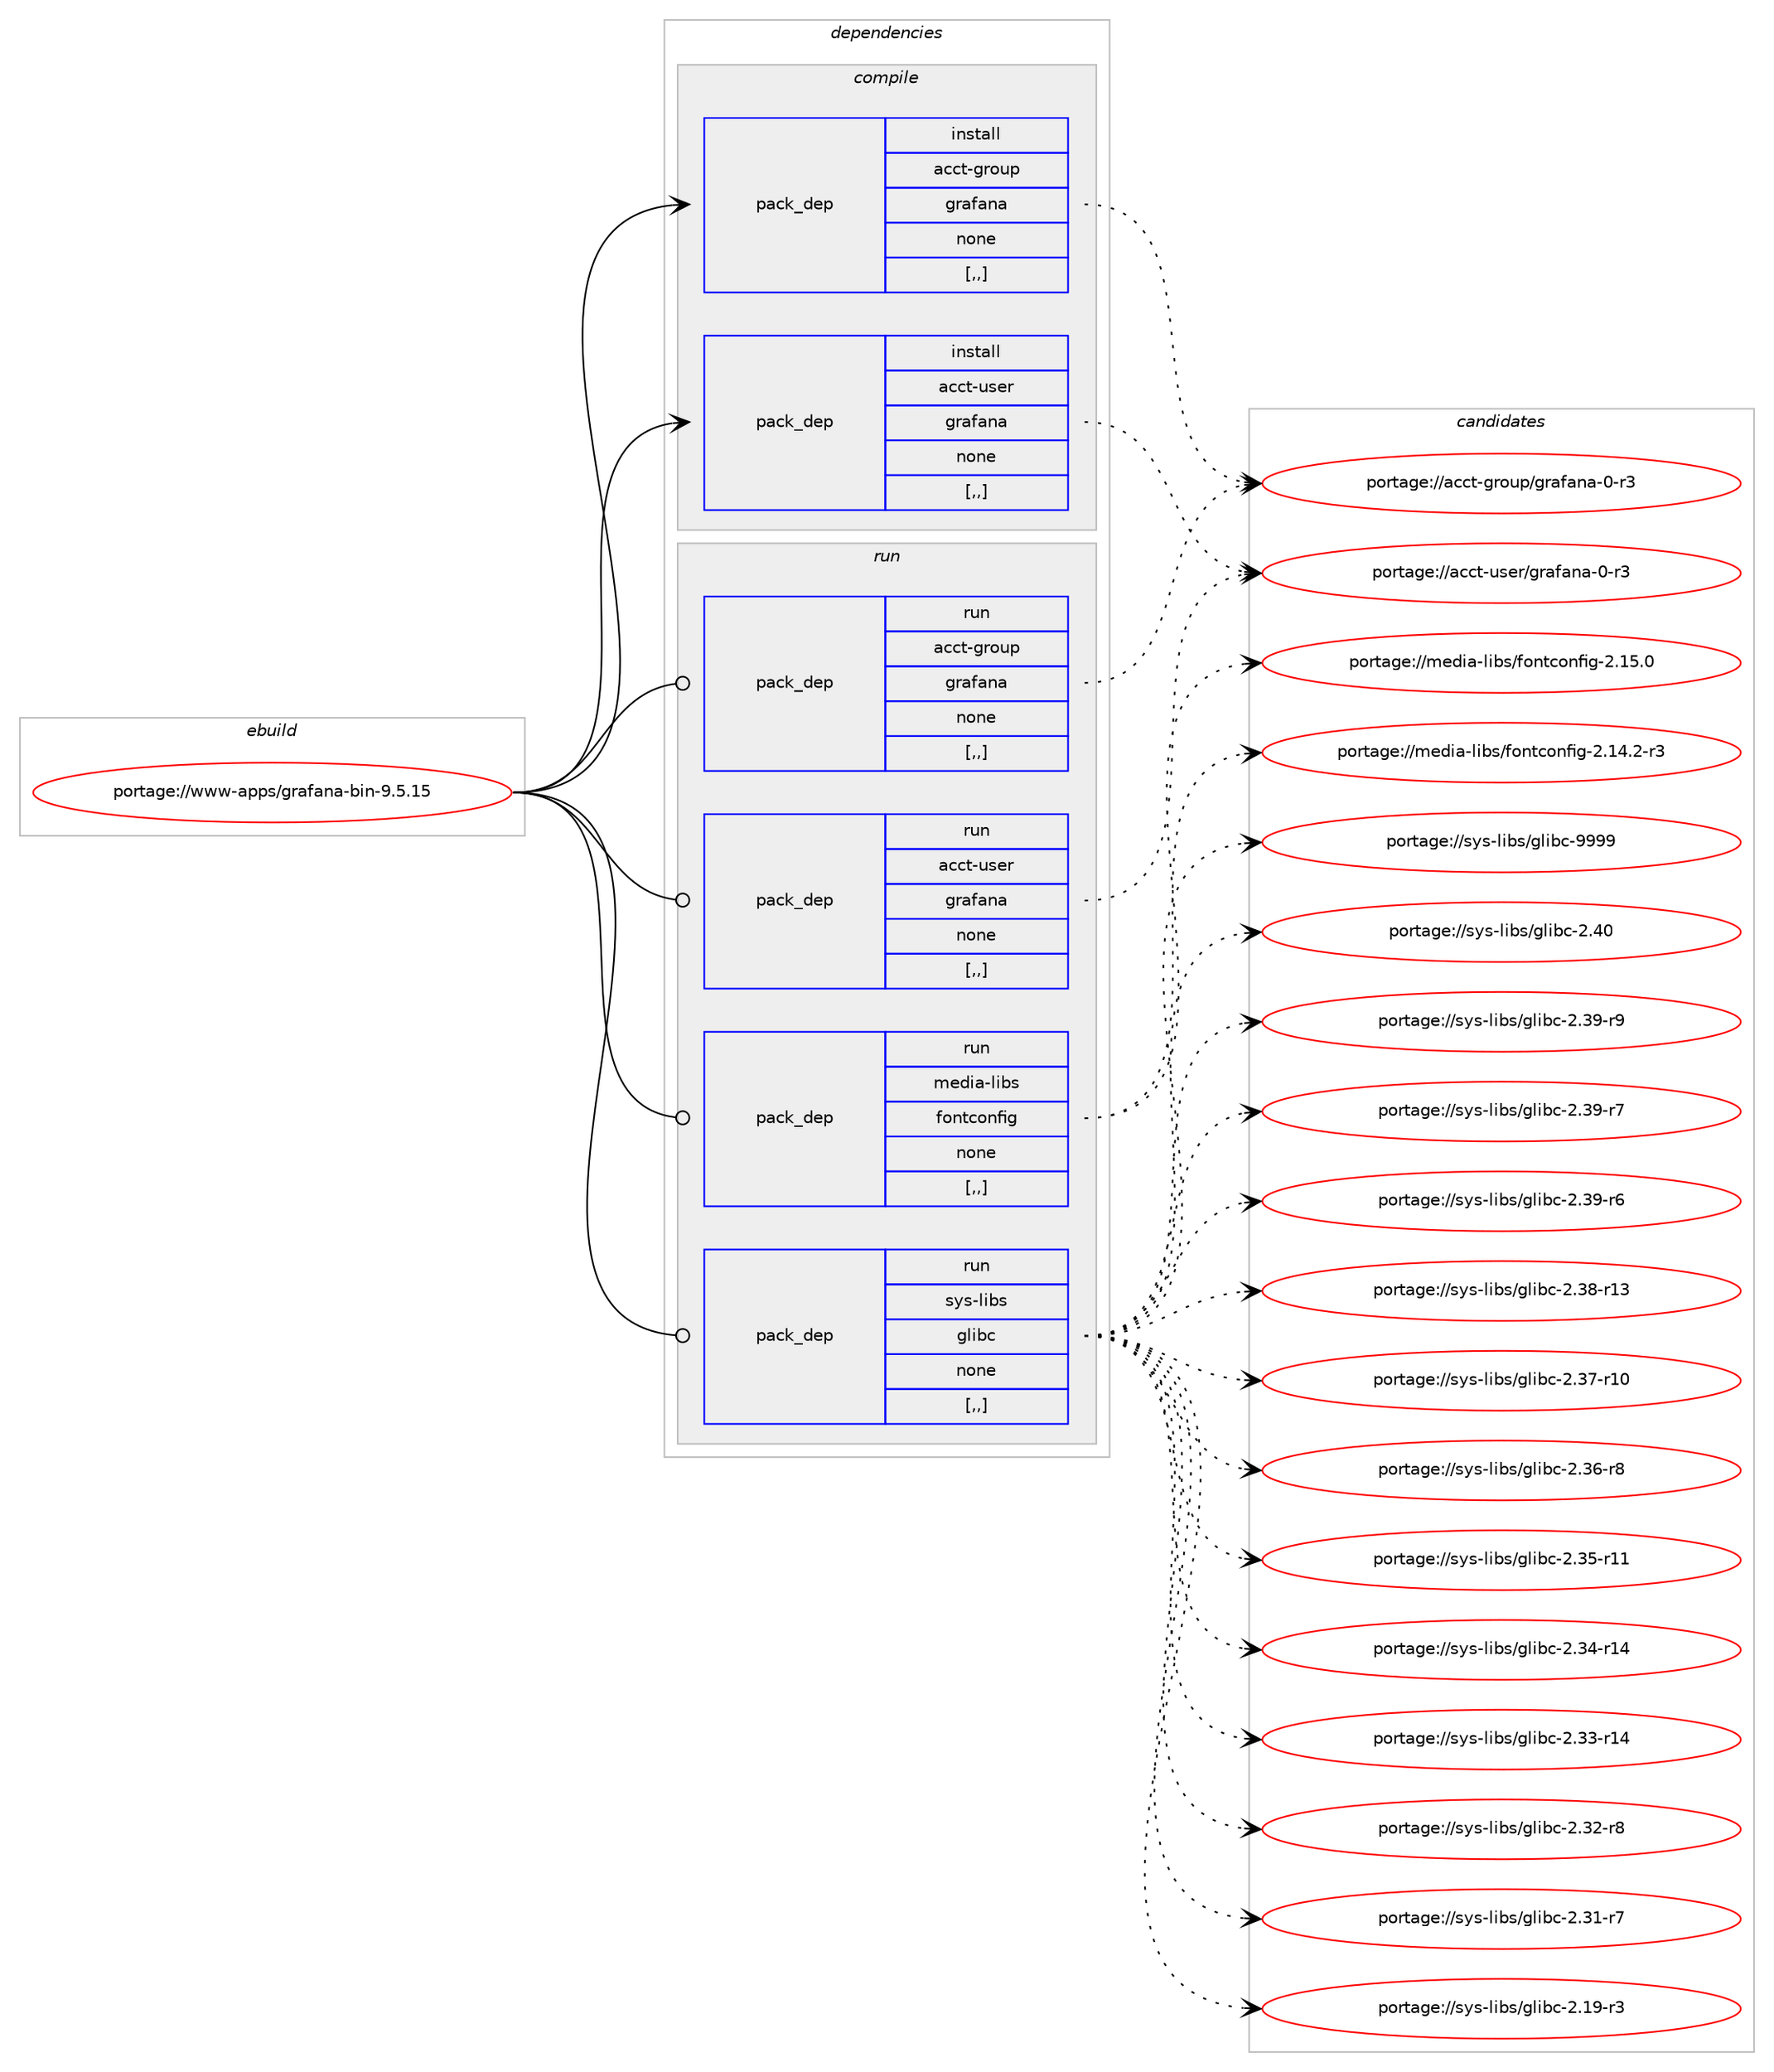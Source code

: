 digraph prolog {

# *************
# Graph options
# *************

newrank=true;
concentrate=true;
compound=true;
graph [rankdir=LR,fontname=Helvetica,fontsize=10,ranksep=1.5];#, ranksep=2.5, nodesep=0.2];
edge  [arrowhead=vee];
node  [fontname=Helvetica,fontsize=10];

# **********
# The ebuild
# **********

subgraph cluster_leftcol {
color=gray;
label=<<i>ebuild</i>>;
id [label="portage://www-apps/grafana-bin-9.5.15", color=red, width=4, href="../www-apps/grafana-bin-9.5.15.svg"];
}

# ****************
# The dependencies
# ****************

subgraph cluster_midcol {
color=gray;
label=<<i>dependencies</i>>;
subgraph cluster_compile {
fillcolor="#eeeeee";
style=filled;
label=<<i>compile</i>>;
subgraph pack2417 {
dependency3028 [label=<<TABLE BORDER="0" CELLBORDER="1" CELLSPACING="0" CELLPADDING="4" WIDTH="220"><TR><TD ROWSPAN="6" CELLPADDING="30">pack_dep</TD></TR><TR><TD WIDTH="110">install</TD></TR><TR><TD>acct-group</TD></TR><TR><TD>grafana</TD></TR><TR><TD>none</TD></TR><TR><TD>[,,]</TD></TR></TABLE>>, shape=none, color=blue];
}
id:e -> dependency3028:w [weight=20,style="solid",arrowhead="vee"];
subgraph pack2418 {
dependency3029 [label=<<TABLE BORDER="0" CELLBORDER="1" CELLSPACING="0" CELLPADDING="4" WIDTH="220"><TR><TD ROWSPAN="6" CELLPADDING="30">pack_dep</TD></TR><TR><TD WIDTH="110">install</TD></TR><TR><TD>acct-user</TD></TR><TR><TD>grafana</TD></TR><TR><TD>none</TD></TR><TR><TD>[,,]</TD></TR></TABLE>>, shape=none, color=blue];
}
id:e -> dependency3029:w [weight=20,style="solid",arrowhead="vee"];
}
subgraph cluster_compileandrun {
fillcolor="#eeeeee";
style=filled;
label=<<i>compile and run</i>>;
}
subgraph cluster_run {
fillcolor="#eeeeee";
style=filled;
label=<<i>run</i>>;
subgraph pack2419 {
dependency3030 [label=<<TABLE BORDER="0" CELLBORDER="1" CELLSPACING="0" CELLPADDING="4" WIDTH="220"><TR><TD ROWSPAN="6" CELLPADDING="30">pack_dep</TD></TR><TR><TD WIDTH="110">run</TD></TR><TR><TD>acct-group</TD></TR><TR><TD>grafana</TD></TR><TR><TD>none</TD></TR><TR><TD>[,,]</TD></TR></TABLE>>, shape=none, color=blue];
}
id:e -> dependency3030:w [weight=20,style="solid",arrowhead="odot"];
subgraph pack2420 {
dependency3031 [label=<<TABLE BORDER="0" CELLBORDER="1" CELLSPACING="0" CELLPADDING="4" WIDTH="220"><TR><TD ROWSPAN="6" CELLPADDING="30">pack_dep</TD></TR><TR><TD WIDTH="110">run</TD></TR><TR><TD>acct-user</TD></TR><TR><TD>grafana</TD></TR><TR><TD>none</TD></TR><TR><TD>[,,]</TD></TR></TABLE>>, shape=none, color=blue];
}
id:e -> dependency3031:w [weight=20,style="solid",arrowhead="odot"];
subgraph pack2421 {
dependency3032 [label=<<TABLE BORDER="0" CELLBORDER="1" CELLSPACING="0" CELLPADDING="4" WIDTH="220"><TR><TD ROWSPAN="6" CELLPADDING="30">pack_dep</TD></TR><TR><TD WIDTH="110">run</TD></TR><TR><TD>media-libs</TD></TR><TR><TD>fontconfig</TD></TR><TR><TD>none</TD></TR><TR><TD>[,,]</TD></TR></TABLE>>, shape=none, color=blue];
}
id:e -> dependency3032:w [weight=20,style="solid",arrowhead="odot"];
subgraph pack2422 {
dependency3033 [label=<<TABLE BORDER="0" CELLBORDER="1" CELLSPACING="0" CELLPADDING="4" WIDTH="220"><TR><TD ROWSPAN="6" CELLPADDING="30">pack_dep</TD></TR><TR><TD WIDTH="110">run</TD></TR><TR><TD>sys-libs</TD></TR><TR><TD>glibc</TD></TR><TR><TD>none</TD></TR><TR><TD>[,,]</TD></TR></TABLE>>, shape=none, color=blue];
}
id:e -> dependency3033:w [weight=20,style="solid",arrowhead="odot"];
}
}

# **************
# The candidates
# **************

subgraph cluster_choices {
rank=same;
color=gray;
label=<<i>candidates</i>>;

subgraph choice2417 {
color=black;
nodesep=1;
choice979999116451031141111171124710311497102971109745484511451 [label="portage://acct-group/grafana-0-r3", color=red, width=4,href="../acct-group/grafana-0-r3.svg"];
dependency3028:e -> choice979999116451031141111171124710311497102971109745484511451:w [style=dotted,weight="100"];
}
subgraph choice2418 {
color=black;
nodesep=1;
choice979999116451171151011144710311497102971109745484511451 [label="portage://acct-user/grafana-0-r3", color=red, width=4,href="../acct-user/grafana-0-r3.svg"];
dependency3029:e -> choice979999116451171151011144710311497102971109745484511451:w [style=dotted,weight="100"];
}
subgraph choice2419 {
color=black;
nodesep=1;
choice979999116451031141111171124710311497102971109745484511451 [label="portage://acct-group/grafana-0-r3", color=red, width=4,href="../acct-group/grafana-0-r3.svg"];
dependency3030:e -> choice979999116451031141111171124710311497102971109745484511451:w [style=dotted,weight="100"];
}
subgraph choice2420 {
color=black;
nodesep=1;
choice979999116451171151011144710311497102971109745484511451 [label="portage://acct-user/grafana-0-r3", color=red, width=4,href="../acct-user/grafana-0-r3.svg"];
dependency3031:e -> choice979999116451171151011144710311497102971109745484511451:w [style=dotted,weight="100"];
}
subgraph choice2421 {
color=black;
nodesep=1;
choice109101100105974510810598115471021111101169911111010210510345504649534648 [label="portage://media-libs/fontconfig-2.15.0", color=red, width=4,href="../media-libs/fontconfig-2.15.0.svg"];
choice1091011001059745108105981154710211111011699111110102105103455046495246504511451 [label="portage://media-libs/fontconfig-2.14.2-r3", color=red, width=4,href="../media-libs/fontconfig-2.14.2-r3.svg"];
dependency3032:e -> choice109101100105974510810598115471021111101169911111010210510345504649534648:w [style=dotted,weight="100"];
dependency3032:e -> choice1091011001059745108105981154710211111011699111110102105103455046495246504511451:w [style=dotted,weight="100"];
}
subgraph choice2422 {
color=black;
nodesep=1;
choice11512111545108105981154710310810598994557575757 [label="portage://sys-libs/glibc-9999", color=red, width=4,href="../sys-libs/glibc-9999.svg"];
choice11512111545108105981154710310810598994550465248 [label="portage://sys-libs/glibc-2.40", color=red, width=4,href="../sys-libs/glibc-2.40.svg"];
choice115121115451081059811547103108105989945504651574511457 [label="portage://sys-libs/glibc-2.39-r9", color=red, width=4,href="../sys-libs/glibc-2.39-r9.svg"];
choice115121115451081059811547103108105989945504651574511455 [label="portage://sys-libs/glibc-2.39-r7", color=red, width=4,href="../sys-libs/glibc-2.39-r7.svg"];
choice115121115451081059811547103108105989945504651574511454 [label="portage://sys-libs/glibc-2.39-r6", color=red, width=4,href="../sys-libs/glibc-2.39-r6.svg"];
choice11512111545108105981154710310810598994550465156451144951 [label="portage://sys-libs/glibc-2.38-r13", color=red, width=4,href="../sys-libs/glibc-2.38-r13.svg"];
choice11512111545108105981154710310810598994550465155451144948 [label="portage://sys-libs/glibc-2.37-r10", color=red, width=4,href="../sys-libs/glibc-2.37-r10.svg"];
choice115121115451081059811547103108105989945504651544511456 [label="portage://sys-libs/glibc-2.36-r8", color=red, width=4,href="../sys-libs/glibc-2.36-r8.svg"];
choice11512111545108105981154710310810598994550465153451144949 [label="portage://sys-libs/glibc-2.35-r11", color=red, width=4,href="../sys-libs/glibc-2.35-r11.svg"];
choice11512111545108105981154710310810598994550465152451144952 [label="portage://sys-libs/glibc-2.34-r14", color=red, width=4,href="../sys-libs/glibc-2.34-r14.svg"];
choice11512111545108105981154710310810598994550465151451144952 [label="portage://sys-libs/glibc-2.33-r14", color=red, width=4,href="../sys-libs/glibc-2.33-r14.svg"];
choice115121115451081059811547103108105989945504651504511456 [label="portage://sys-libs/glibc-2.32-r8", color=red, width=4,href="../sys-libs/glibc-2.32-r8.svg"];
choice115121115451081059811547103108105989945504651494511455 [label="portage://sys-libs/glibc-2.31-r7", color=red, width=4,href="../sys-libs/glibc-2.31-r7.svg"];
choice115121115451081059811547103108105989945504649574511451 [label="portage://sys-libs/glibc-2.19-r3", color=red, width=4,href="../sys-libs/glibc-2.19-r3.svg"];
dependency3033:e -> choice11512111545108105981154710310810598994557575757:w [style=dotted,weight="100"];
dependency3033:e -> choice11512111545108105981154710310810598994550465248:w [style=dotted,weight="100"];
dependency3033:e -> choice115121115451081059811547103108105989945504651574511457:w [style=dotted,weight="100"];
dependency3033:e -> choice115121115451081059811547103108105989945504651574511455:w [style=dotted,weight="100"];
dependency3033:e -> choice115121115451081059811547103108105989945504651574511454:w [style=dotted,weight="100"];
dependency3033:e -> choice11512111545108105981154710310810598994550465156451144951:w [style=dotted,weight="100"];
dependency3033:e -> choice11512111545108105981154710310810598994550465155451144948:w [style=dotted,weight="100"];
dependency3033:e -> choice115121115451081059811547103108105989945504651544511456:w [style=dotted,weight="100"];
dependency3033:e -> choice11512111545108105981154710310810598994550465153451144949:w [style=dotted,weight="100"];
dependency3033:e -> choice11512111545108105981154710310810598994550465152451144952:w [style=dotted,weight="100"];
dependency3033:e -> choice11512111545108105981154710310810598994550465151451144952:w [style=dotted,weight="100"];
dependency3033:e -> choice115121115451081059811547103108105989945504651504511456:w [style=dotted,weight="100"];
dependency3033:e -> choice115121115451081059811547103108105989945504651494511455:w [style=dotted,weight="100"];
dependency3033:e -> choice115121115451081059811547103108105989945504649574511451:w [style=dotted,weight="100"];
}
}

}
